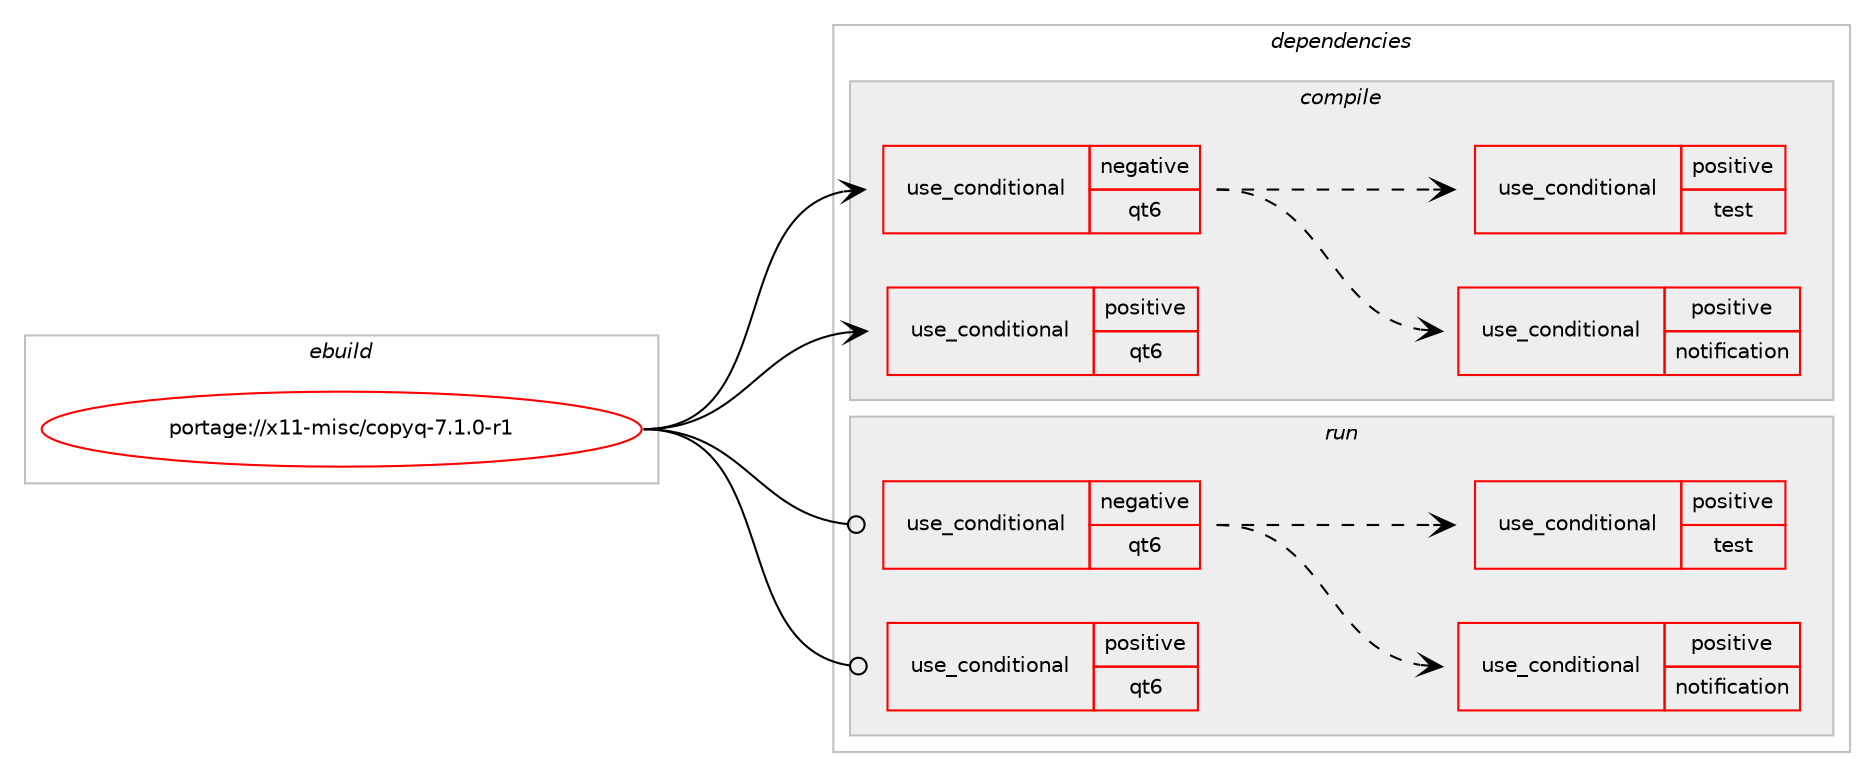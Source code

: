 digraph prolog {

# *************
# Graph options
# *************

newrank=true;
concentrate=true;
compound=true;
graph [rankdir=LR,fontname=Helvetica,fontsize=10,ranksep=1.5];#, ranksep=2.5, nodesep=0.2];
edge  [arrowhead=vee];
node  [fontname=Helvetica,fontsize=10];

# **********
# The ebuild
# **********

subgraph cluster_leftcol {
color=gray;
rank=same;
label=<<i>ebuild</i>>;
id [label="portage://x11-misc/copyq-7.1.0-r1", color=red, width=4, href="../x11-misc/copyq-7.1.0-r1.svg"];
}

# ****************
# The dependencies
# ****************

subgraph cluster_midcol {
color=gray;
label=<<i>dependencies</i>>;
subgraph cluster_compile {
fillcolor="#eeeeee";
style=filled;
label=<<i>compile</i>>;
subgraph cond6819 {
dependency10076 [label=<<TABLE BORDER="0" CELLBORDER="1" CELLSPACING="0" CELLPADDING="4"><TR><TD ROWSPAN="3" CELLPADDING="10">use_conditional</TD></TR><TR><TD>negative</TD></TR><TR><TD>qt6</TD></TR></TABLE>>, shape=none, color=red];
# *** BEGIN UNKNOWN DEPENDENCY TYPE (TODO) ***
# dependency10076 -> package_dependency(portage://x11-misc/copyq-7.1.0-r1,install,no,dev-qt,qtcore,none,[,,],[slot(5)],[])
# *** END UNKNOWN DEPENDENCY TYPE (TODO) ***

# *** BEGIN UNKNOWN DEPENDENCY TYPE (TODO) ***
# dependency10076 -> package_dependency(portage://x11-misc/copyq-7.1.0-r1,install,no,dev-qt,qtdeclarative,none,[,,],[slot(5)],[])
# *** END UNKNOWN DEPENDENCY TYPE (TODO) ***

# *** BEGIN UNKNOWN DEPENDENCY TYPE (TODO) ***
# dependency10076 -> package_dependency(portage://x11-misc/copyq-7.1.0-r1,install,no,dev-qt,qtgui,none,[,,],[slot(5)],[])
# *** END UNKNOWN DEPENDENCY TYPE (TODO) ***

# *** BEGIN UNKNOWN DEPENDENCY TYPE (TODO) ***
# dependency10076 -> package_dependency(portage://x11-misc/copyq-7.1.0-r1,install,no,dev-qt,qtnetwork,none,[,,],[slot(5)],[])
# *** END UNKNOWN DEPENDENCY TYPE (TODO) ***

# *** BEGIN UNKNOWN DEPENDENCY TYPE (TODO) ***
# dependency10076 -> package_dependency(portage://x11-misc/copyq-7.1.0-r1,install,no,dev-qt,qtsvg,none,[,,],[slot(5)],[])
# *** END UNKNOWN DEPENDENCY TYPE (TODO) ***

# *** BEGIN UNKNOWN DEPENDENCY TYPE (TODO) ***
# dependency10076 -> package_dependency(portage://x11-misc/copyq-7.1.0-r1,install,no,dev-qt,qtwayland,none,[,,],[slot(5)],[])
# *** END UNKNOWN DEPENDENCY TYPE (TODO) ***

# *** BEGIN UNKNOWN DEPENDENCY TYPE (TODO) ***
# dependency10076 -> package_dependency(portage://x11-misc/copyq-7.1.0-r1,install,no,dev-qt,qtwidgets,none,[,,],[slot(5)],[])
# *** END UNKNOWN DEPENDENCY TYPE (TODO) ***

# *** BEGIN UNKNOWN DEPENDENCY TYPE (TODO) ***
# dependency10076 -> package_dependency(portage://x11-misc/copyq-7.1.0-r1,install,no,dev-qt,qtx11extras,none,[,,],[slot(5)],[])
# *** END UNKNOWN DEPENDENCY TYPE (TODO) ***

subgraph cond6820 {
dependency10077 [label=<<TABLE BORDER="0" CELLBORDER="1" CELLSPACING="0" CELLPADDING="4"><TR><TD ROWSPAN="3" CELLPADDING="10">use_conditional</TD></TR><TR><TD>positive</TD></TR><TR><TD>notification</TD></TR></TABLE>>, shape=none, color=red];
# *** BEGIN UNKNOWN DEPENDENCY TYPE (TODO) ***
# dependency10077 -> package_dependency(portage://x11-misc/copyq-7.1.0-r1,install,no,kde-frameworks,knotifications,none,[,,],[slot(5)],[])
# *** END UNKNOWN DEPENDENCY TYPE (TODO) ***

}
dependency10076:e -> dependency10077:w [weight=20,style="dashed",arrowhead="vee"];
subgraph cond6821 {
dependency10078 [label=<<TABLE BORDER="0" CELLBORDER="1" CELLSPACING="0" CELLPADDING="4"><TR><TD ROWSPAN="3" CELLPADDING="10">use_conditional</TD></TR><TR><TD>positive</TD></TR><TR><TD>test</TD></TR></TABLE>>, shape=none, color=red];
# *** BEGIN UNKNOWN DEPENDENCY TYPE (TODO) ***
# dependency10078 -> package_dependency(portage://x11-misc/copyq-7.1.0-r1,install,no,dev-qt,qttest,none,[,,],[slot(5)],[])
# *** END UNKNOWN DEPENDENCY TYPE (TODO) ***

}
dependency10076:e -> dependency10078:w [weight=20,style="dashed",arrowhead="vee"];
}
id:e -> dependency10076:w [weight=20,style="solid",arrowhead="vee"];
subgraph cond6822 {
dependency10079 [label=<<TABLE BORDER="0" CELLBORDER="1" CELLSPACING="0" CELLPADDING="4"><TR><TD ROWSPAN="3" CELLPADDING="10">use_conditional</TD></TR><TR><TD>positive</TD></TR><TR><TD>qt6</TD></TR></TABLE>>, shape=none, color=red];
# *** BEGIN UNKNOWN DEPENDENCY TYPE (TODO) ***
# dependency10079 -> package_dependency(portage://x11-misc/copyq-7.1.0-r1,install,no,dev-qt,qtbase,none,[,,],[slot(6),equal],[use(enable(X),none),use(enable(gui),none),use(enable(network),none),use(enable(widgets),none),use(enable(xml),positive)])
# *** END UNKNOWN DEPENDENCY TYPE (TODO) ***

# *** BEGIN UNKNOWN DEPENDENCY TYPE (TODO) ***
# dependency10079 -> package_dependency(portage://x11-misc/copyq-7.1.0-r1,install,no,dev-qt,qtdeclarative,none,[,,],[slot(6)],[])
# *** END UNKNOWN DEPENDENCY TYPE (TODO) ***

# *** BEGIN UNKNOWN DEPENDENCY TYPE (TODO) ***
# dependency10079 -> package_dependency(portage://x11-misc/copyq-7.1.0-r1,install,no,dev-qt,qtsvg,none,[,,],[slot(6)],[])
# *** END UNKNOWN DEPENDENCY TYPE (TODO) ***

# *** BEGIN UNKNOWN DEPENDENCY TYPE (TODO) ***
# dependency10079 -> package_dependency(portage://x11-misc/copyq-7.1.0-r1,install,no,dev-qt,qtwayland,none,[,,],[slot(6)],[])
# *** END UNKNOWN DEPENDENCY TYPE (TODO) ***

}
id:e -> dependency10079:w [weight=20,style="solid",arrowhead="vee"];
# *** BEGIN UNKNOWN DEPENDENCY TYPE (TODO) ***
# id -> package_dependency(portage://x11-misc/copyq-7.1.0-r1,install,no,dev-libs,wayland,none,[,,],[],[])
# *** END UNKNOWN DEPENDENCY TYPE (TODO) ***

# *** BEGIN UNKNOWN DEPENDENCY TYPE (TODO) ***
# id -> package_dependency(portage://x11-misc/copyq-7.1.0-r1,install,no,x11-base,xorg-proto,none,[,,],[],[])
# *** END UNKNOWN DEPENDENCY TYPE (TODO) ***

# *** BEGIN UNKNOWN DEPENDENCY TYPE (TODO) ***
# id -> package_dependency(portage://x11-misc/copyq-7.1.0-r1,install,no,x11-libs,libX11,none,[,,],[],[])
# *** END UNKNOWN DEPENDENCY TYPE (TODO) ***

# *** BEGIN UNKNOWN DEPENDENCY TYPE (TODO) ***
# id -> package_dependency(portage://x11-misc/copyq-7.1.0-r1,install,no,x11-libs,libXtst,none,[,,],[],[])
# *** END UNKNOWN DEPENDENCY TYPE (TODO) ***

}
subgraph cluster_compileandrun {
fillcolor="#eeeeee";
style=filled;
label=<<i>compile and run</i>>;
}
subgraph cluster_run {
fillcolor="#eeeeee";
style=filled;
label=<<i>run</i>>;
subgraph cond6823 {
dependency10080 [label=<<TABLE BORDER="0" CELLBORDER="1" CELLSPACING="0" CELLPADDING="4"><TR><TD ROWSPAN="3" CELLPADDING="10">use_conditional</TD></TR><TR><TD>negative</TD></TR><TR><TD>qt6</TD></TR></TABLE>>, shape=none, color=red];
# *** BEGIN UNKNOWN DEPENDENCY TYPE (TODO) ***
# dependency10080 -> package_dependency(portage://x11-misc/copyq-7.1.0-r1,run,no,dev-qt,qtcore,none,[,,],[slot(5)],[])
# *** END UNKNOWN DEPENDENCY TYPE (TODO) ***

# *** BEGIN UNKNOWN DEPENDENCY TYPE (TODO) ***
# dependency10080 -> package_dependency(portage://x11-misc/copyq-7.1.0-r1,run,no,dev-qt,qtdeclarative,none,[,,],[slot(5)],[])
# *** END UNKNOWN DEPENDENCY TYPE (TODO) ***

# *** BEGIN UNKNOWN DEPENDENCY TYPE (TODO) ***
# dependency10080 -> package_dependency(portage://x11-misc/copyq-7.1.0-r1,run,no,dev-qt,qtgui,none,[,,],[slot(5)],[])
# *** END UNKNOWN DEPENDENCY TYPE (TODO) ***

# *** BEGIN UNKNOWN DEPENDENCY TYPE (TODO) ***
# dependency10080 -> package_dependency(portage://x11-misc/copyq-7.1.0-r1,run,no,dev-qt,qtnetwork,none,[,,],[slot(5)],[])
# *** END UNKNOWN DEPENDENCY TYPE (TODO) ***

# *** BEGIN UNKNOWN DEPENDENCY TYPE (TODO) ***
# dependency10080 -> package_dependency(portage://x11-misc/copyq-7.1.0-r1,run,no,dev-qt,qtsvg,none,[,,],[slot(5)],[])
# *** END UNKNOWN DEPENDENCY TYPE (TODO) ***

# *** BEGIN UNKNOWN DEPENDENCY TYPE (TODO) ***
# dependency10080 -> package_dependency(portage://x11-misc/copyq-7.1.0-r1,run,no,dev-qt,qtwayland,none,[,,],[slot(5)],[])
# *** END UNKNOWN DEPENDENCY TYPE (TODO) ***

# *** BEGIN UNKNOWN DEPENDENCY TYPE (TODO) ***
# dependency10080 -> package_dependency(portage://x11-misc/copyq-7.1.0-r1,run,no,dev-qt,qtwidgets,none,[,,],[slot(5)],[])
# *** END UNKNOWN DEPENDENCY TYPE (TODO) ***

# *** BEGIN UNKNOWN DEPENDENCY TYPE (TODO) ***
# dependency10080 -> package_dependency(portage://x11-misc/copyq-7.1.0-r1,run,no,dev-qt,qtx11extras,none,[,,],[slot(5)],[])
# *** END UNKNOWN DEPENDENCY TYPE (TODO) ***

subgraph cond6824 {
dependency10081 [label=<<TABLE BORDER="0" CELLBORDER="1" CELLSPACING="0" CELLPADDING="4"><TR><TD ROWSPAN="3" CELLPADDING="10">use_conditional</TD></TR><TR><TD>positive</TD></TR><TR><TD>notification</TD></TR></TABLE>>, shape=none, color=red];
# *** BEGIN UNKNOWN DEPENDENCY TYPE (TODO) ***
# dependency10081 -> package_dependency(portage://x11-misc/copyq-7.1.0-r1,run,no,kde-frameworks,knotifications,none,[,,],[slot(5)],[])
# *** END UNKNOWN DEPENDENCY TYPE (TODO) ***

}
dependency10080:e -> dependency10081:w [weight=20,style="dashed",arrowhead="vee"];
subgraph cond6825 {
dependency10082 [label=<<TABLE BORDER="0" CELLBORDER="1" CELLSPACING="0" CELLPADDING="4"><TR><TD ROWSPAN="3" CELLPADDING="10">use_conditional</TD></TR><TR><TD>positive</TD></TR><TR><TD>test</TD></TR></TABLE>>, shape=none, color=red];
# *** BEGIN UNKNOWN DEPENDENCY TYPE (TODO) ***
# dependency10082 -> package_dependency(portage://x11-misc/copyq-7.1.0-r1,run,no,dev-qt,qttest,none,[,,],[slot(5)],[])
# *** END UNKNOWN DEPENDENCY TYPE (TODO) ***

}
dependency10080:e -> dependency10082:w [weight=20,style="dashed",arrowhead="vee"];
}
id:e -> dependency10080:w [weight=20,style="solid",arrowhead="odot"];
subgraph cond6826 {
dependency10083 [label=<<TABLE BORDER="0" CELLBORDER="1" CELLSPACING="0" CELLPADDING="4"><TR><TD ROWSPAN="3" CELLPADDING="10">use_conditional</TD></TR><TR><TD>positive</TD></TR><TR><TD>qt6</TD></TR></TABLE>>, shape=none, color=red];
# *** BEGIN UNKNOWN DEPENDENCY TYPE (TODO) ***
# dependency10083 -> package_dependency(portage://x11-misc/copyq-7.1.0-r1,run,no,dev-qt,qtbase,none,[,,],[slot(6),equal],[use(enable(X),none),use(enable(gui),none),use(enable(network),none),use(enable(widgets),none),use(enable(xml),positive)])
# *** END UNKNOWN DEPENDENCY TYPE (TODO) ***

# *** BEGIN UNKNOWN DEPENDENCY TYPE (TODO) ***
# dependency10083 -> package_dependency(portage://x11-misc/copyq-7.1.0-r1,run,no,dev-qt,qtdeclarative,none,[,,],[slot(6)],[])
# *** END UNKNOWN DEPENDENCY TYPE (TODO) ***

# *** BEGIN UNKNOWN DEPENDENCY TYPE (TODO) ***
# dependency10083 -> package_dependency(portage://x11-misc/copyq-7.1.0-r1,run,no,dev-qt,qtsvg,none,[,,],[slot(6)],[])
# *** END UNKNOWN DEPENDENCY TYPE (TODO) ***

# *** BEGIN UNKNOWN DEPENDENCY TYPE (TODO) ***
# dependency10083 -> package_dependency(portage://x11-misc/copyq-7.1.0-r1,run,no,dev-qt,qtwayland,none,[,,],[slot(6)],[])
# *** END UNKNOWN DEPENDENCY TYPE (TODO) ***

}
id:e -> dependency10083:w [weight=20,style="solid",arrowhead="odot"];
# *** BEGIN UNKNOWN DEPENDENCY TYPE (TODO) ***
# id -> package_dependency(portage://x11-misc/copyq-7.1.0-r1,run,no,dev-libs,wayland,none,[,,],[],[])
# *** END UNKNOWN DEPENDENCY TYPE (TODO) ***

# *** BEGIN UNKNOWN DEPENDENCY TYPE (TODO) ***
# id -> package_dependency(portage://x11-misc/copyq-7.1.0-r1,run,no,x11-libs,libX11,none,[,,],[],[])
# *** END UNKNOWN DEPENDENCY TYPE (TODO) ***

# *** BEGIN UNKNOWN DEPENDENCY TYPE (TODO) ***
# id -> package_dependency(portage://x11-misc/copyq-7.1.0-r1,run,no,x11-libs,libXtst,none,[,,],[],[])
# *** END UNKNOWN DEPENDENCY TYPE (TODO) ***

}
}

# **************
# The candidates
# **************

subgraph cluster_choices {
rank=same;
color=gray;
label=<<i>candidates</i>>;

}

}
